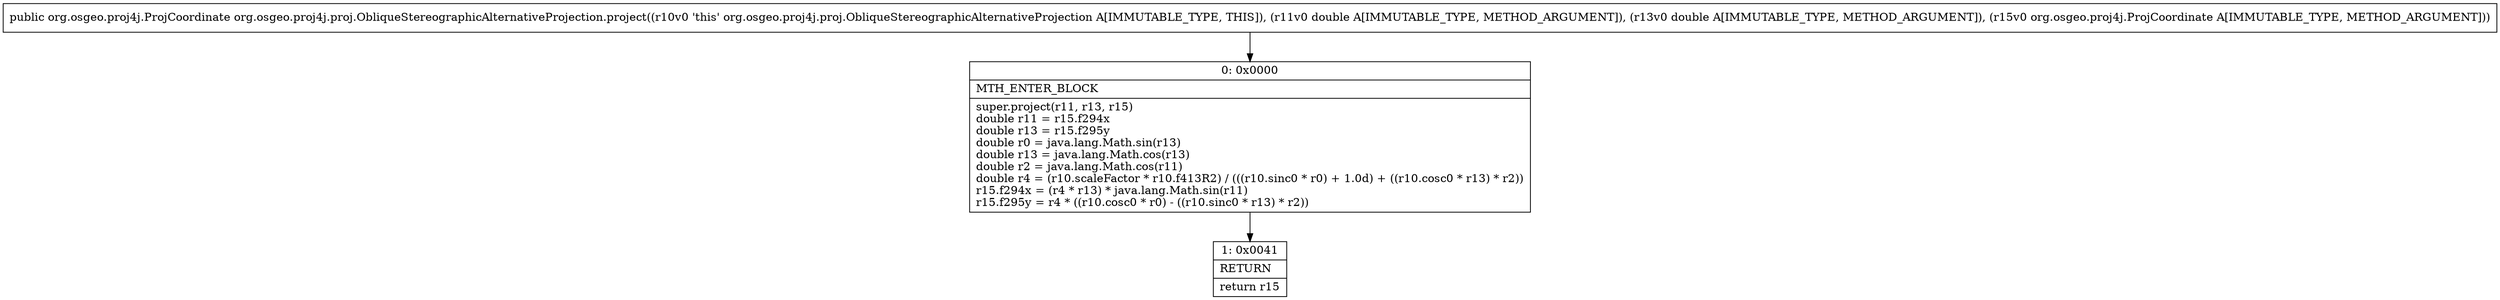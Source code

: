 digraph "CFG fororg.osgeo.proj4j.proj.ObliqueStereographicAlternativeProjection.project(DDLorg\/osgeo\/proj4j\/ProjCoordinate;)Lorg\/osgeo\/proj4j\/ProjCoordinate;" {
Node_0 [shape=record,label="{0\:\ 0x0000|MTH_ENTER_BLOCK\l|super.project(r11, r13, r15)\ldouble r11 = r15.f294x\ldouble r13 = r15.f295y\ldouble r0 = java.lang.Math.sin(r13)\ldouble r13 = java.lang.Math.cos(r13)\ldouble r2 = java.lang.Math.cos(r11)\ldouble r4 = (r10.scaleFactor * r10.f413R2) \/ (((r10.sinc0 * r0) + 1.0d) + ((r10.cosc0 * r13) * r2))\lr15.f294x = (r4 * r13) * java.lang.Math.sin(r11)\lr15.f295y = r4 * ((r10.cosc0 * r0) \- ((r10.sinc0 * r13) * r2))\l}"];
Node_1 [shape=record,label="{1\:\ 0x0041|RETURN\l|return r15\l}"];
MethodNode[shape=record,label="{public org.osgeo.proj4j.ProjCoordinate org.osgeo.proj4j.proj.ObliqueStereographicAlternativeProjection.project((r10v0 'this' org.osgeo.proj4j.proj.ObliqueStereographicAlternativeProjection A[IMMUTABLE_TYPE, THIS]), (r11v0 double A[IMMUTABLE_TYPE, METHOD_ARGUMENT]), (r13v0 double A[IMMUTABLE_TYPE, METHOD_ARGUMENT]), (r15v0 org.osgeo.proj4j.ProjCoordinate A[IMMUTABLE_TYPE, METHOD_ARGUMENT])) }"];
MethodNode -> Node_0;
Node_0 -> Node_1;
}

